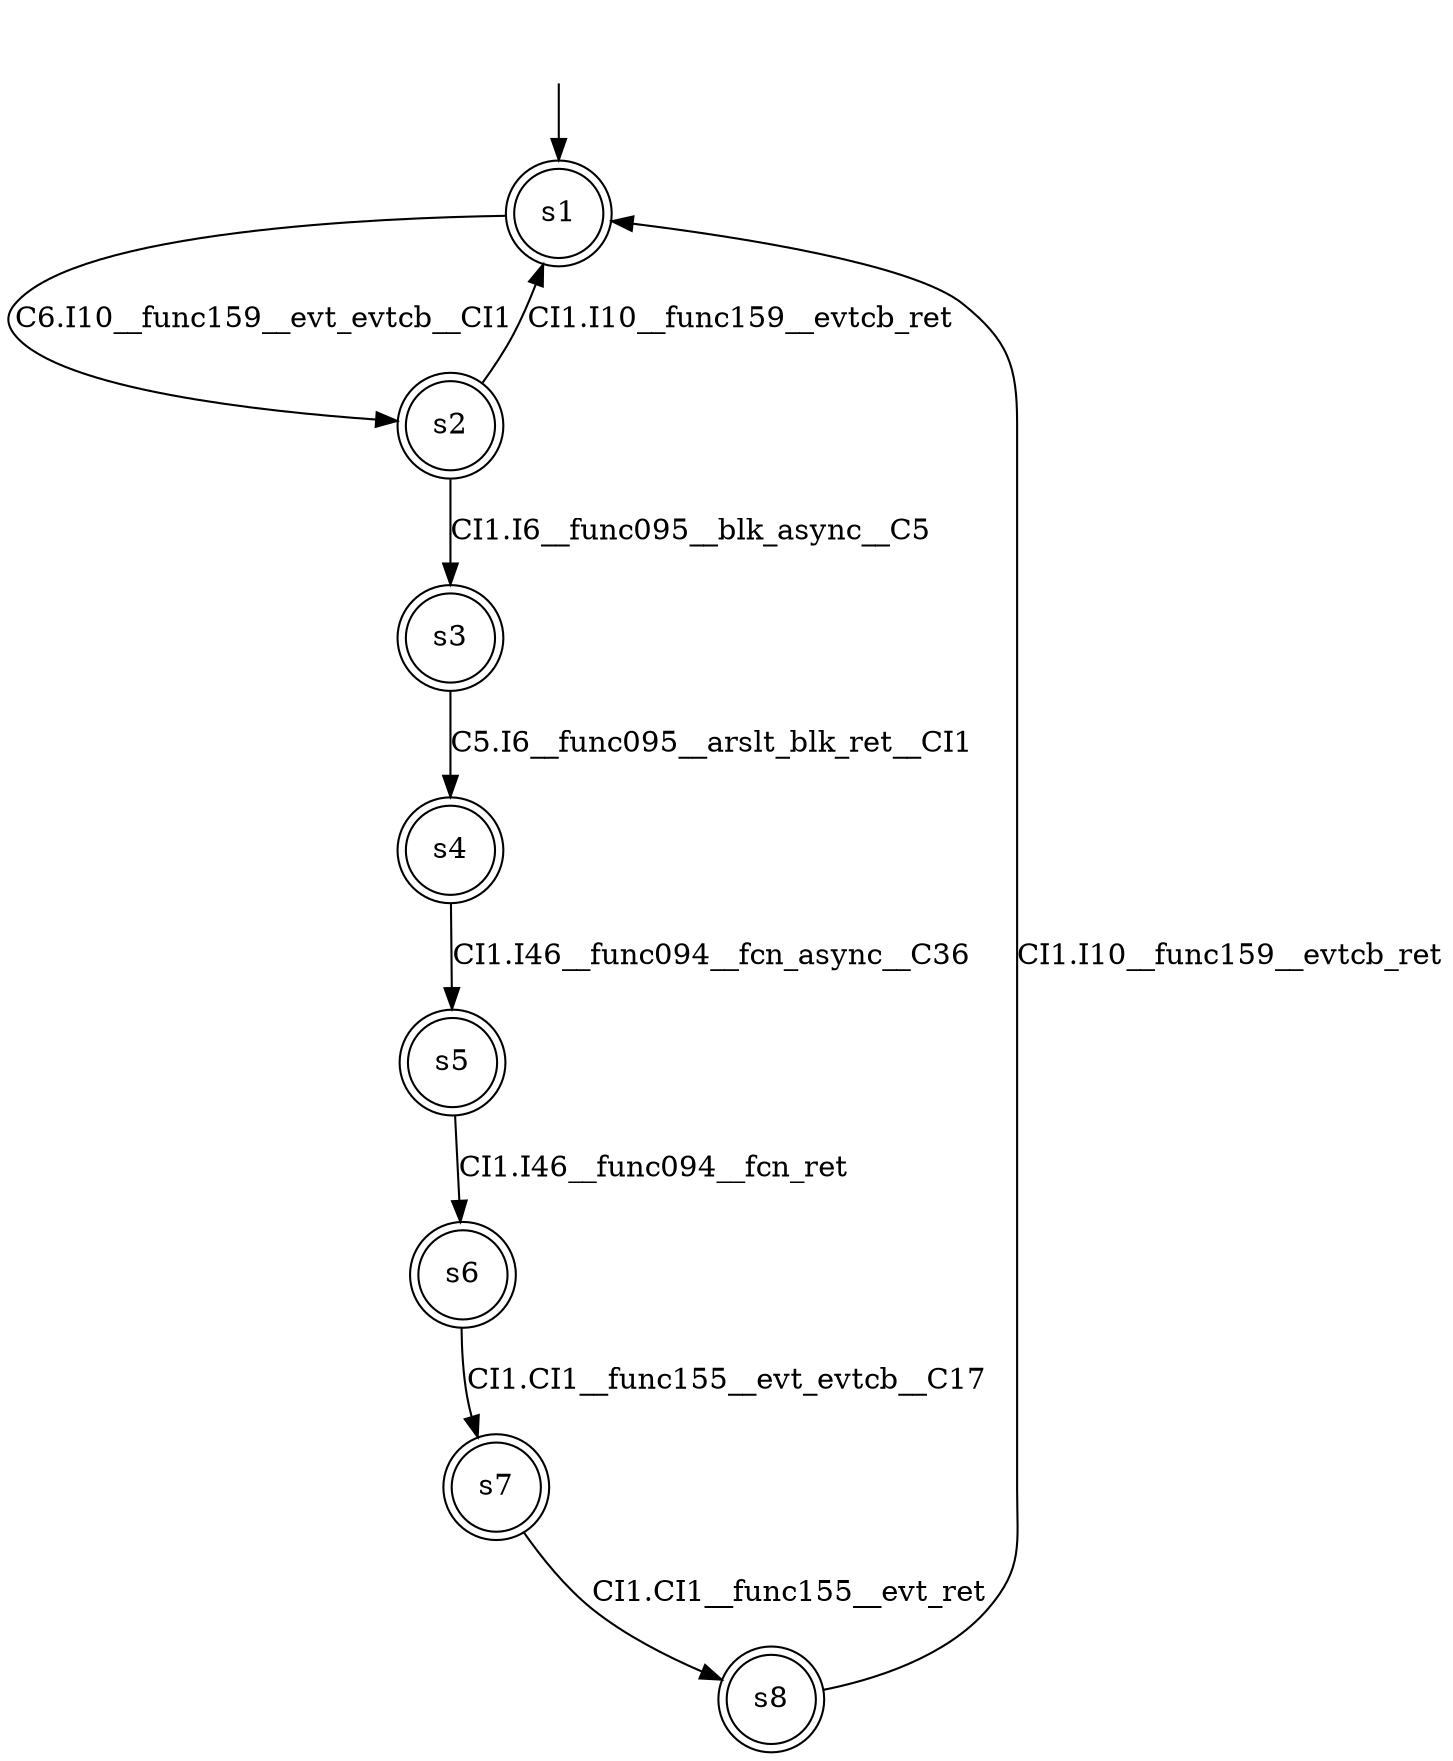 digraph automaton {
	1 [label=<s1> shape="doublecircle"];
	2 [label=<s2> shape="doublecircle"];
	3 [label=<s3> shape="doublecircle"];
	4 [label=<s4> shape="doublecircle"];
	5 [label=<s5> shape="doublecircle"];
	6 [label=<s6> shape="doublecircle"];
	7 [label=<s7> shape="doublecircle"];
	8 [label=<s8> shape="doublecircle"];
	__init1 [label=<> shape="none"];
	__init1 -> 1;
	1 -> 2 [label=<C6.I10__func159__evt_evtcb__CI1> id="1-0-2"];
	2 -> 3 [label=<CI1.I6__func095__blk_async__C5> id="2-0-3"];
	2 -> 1 [label=<CI1.I10__func159__evtcb_ret> id="2-1-1"];
	3 -> 4 [label=<C5.I6__func095__arslt_blk_ret__CI1> id="3-0-4"];
	4 -> 5 [label=<CI1.I46__func094__fcn_async__C36> id="4-0-5"];
	5 -> 6 [label=<CI1.I46__func094__fcn_ret> id="5-0-6"];
	6 -> 7 [label=<CI1.CI1__func155__evt_evtcb__C17> id="6-0-7"];
	7 -> 8 [label=<CI1.CI1__func155__evt_ret> id="7-0-8"];
	8 -> 1 [label=<CI1.I10__func159__evtcb_ret> id="8-0-1"];
}
